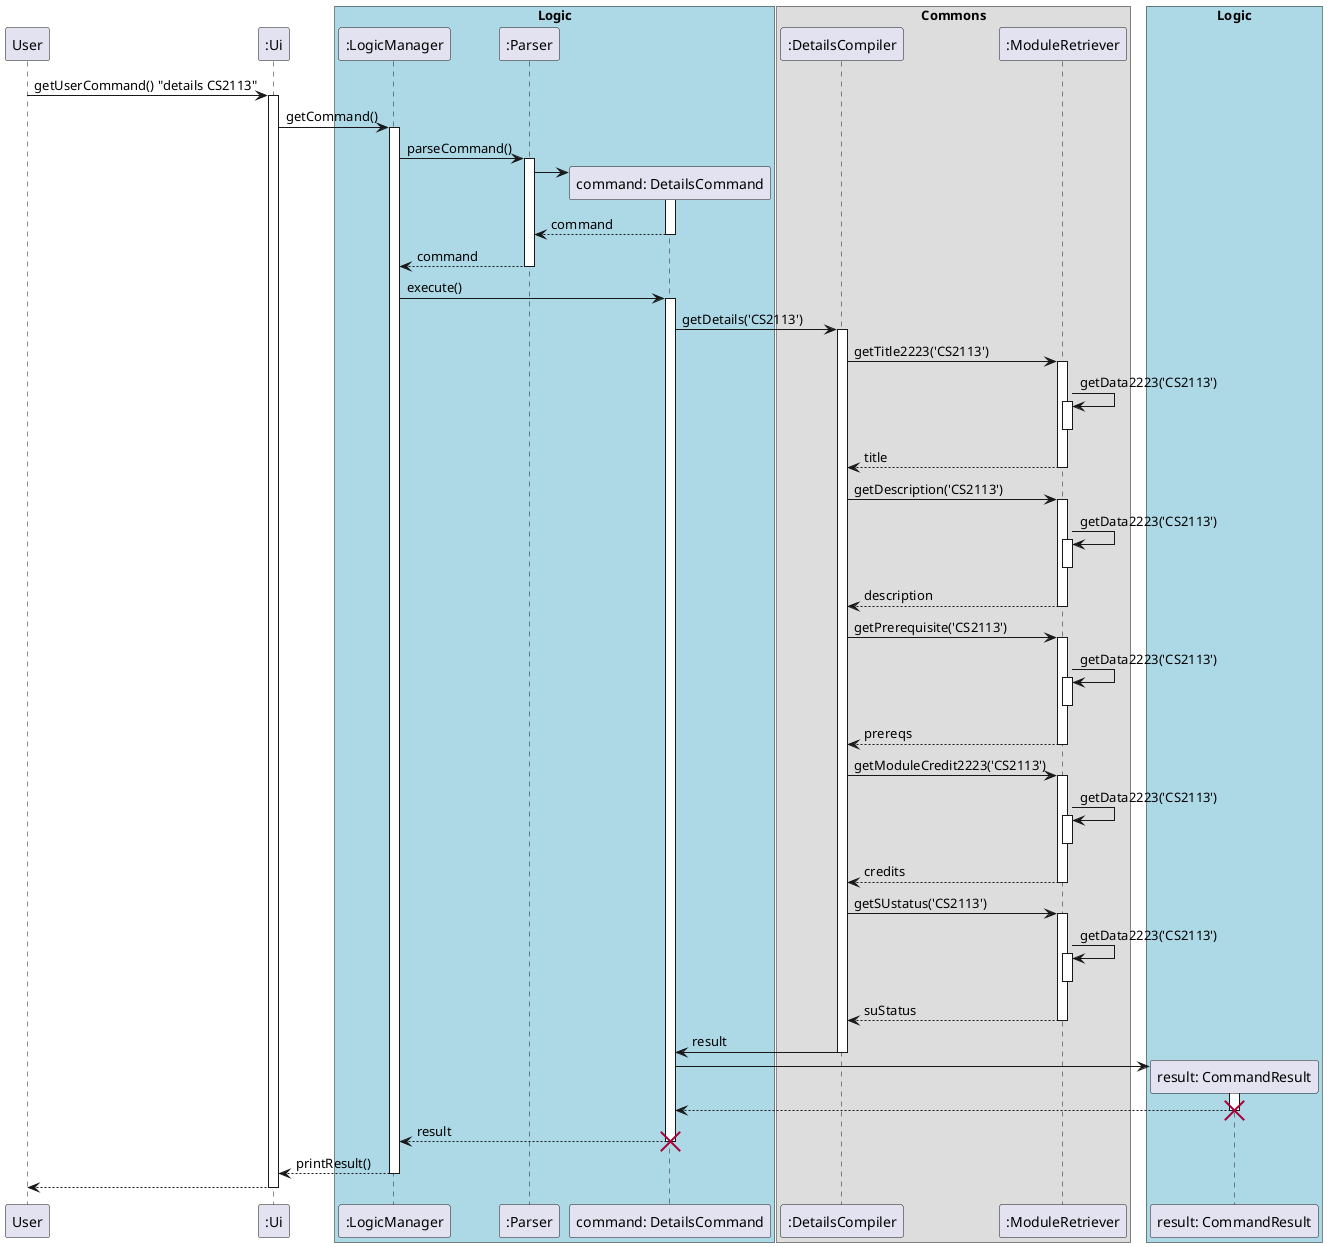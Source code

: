 @startuml
participant User
participant ":Ui" as Ui

box "Logic" #LightBlue
participant ":LogicManager" as LogicManager
participant ":Parser" as Parser
participant "command: DetailsCommand" as DetailsCommand
box "Commons"
participant ":DetailsCompiler" as DetailsCompiler
participant ":ModuleRetriever" as ModuleRetriever
end box
participant "result: CommandResult" as CommandResult
end box

box "Model" #LightPink

end box


User -> Ui: getUserCommand() "details CS2113"
activate Ui

Ui -> LogicManager: getCommand()
activate LogicManager

LogicManager -> Parser: parseCommand()
activate Parser

create DetailsCommand
Parser -> DetailsCommand
activate DetailsCommand

DetailsCommand --> Parser: command
deactivate DetailsCommand

Parser --> LogicManager: command
deactivate Parser


LogicManager -> DetailsCommand: execute()
activate DetailsCommand






DetailsCommand -> DetailsCompiler: getDetails('CS2113')
activate DetailsCompiler

DetailsCompiler -> ModuleRetriever: getTitle2223('CS2113')
activate ModuleRetriever
ModuleRetriever -> ModuleRetriever: getData2223('CS2113')
activate ModuleRetriever
deactivate ModuleRetriever
ModuleRetriever --> DetailsCompiler: title
deactivate ModuleRetriever

DetailsCompiler -> ModuleRetriever: getDescription('CS2113')
activate ModuleRetriever
ModuleRetriever -> ModuleRetriever: getData2223('CS2113')
activate ModuleRetriever
deactivate ModuleRetriever
ModuleRetriever --> DetailsCompiler: description
deactivate ModuleRetriever


DetailsCompiler -> ModuleRetriever: getPrerequisite('CS2113')
activate ModuleRetriever
ModuleRetriever -> ModuleRetriever: getData2223('CS2113')
activate ModuleRetriever
deactivate ModuleRetriever
ModuleRetriever --> DetailsCompiler: prereqs
deactivate ModuleRetriever


DetailsCompiler -> ModuleRetriever: getModuleCredit2223('CS2113')
activate ModuleRetriever
ModuleRetriever -> ModuleRetriever: getData2223('CS2113')
activate ModuleRetriever
deactivate ModuleRetriever
ModuleRetriever --> DetailsCompiler: credits
deactivate ModuleRetriever

DetailsCompiler -> ModuleRetriever: getSUstatus('CS2113')
activate ModuleRetriever
ModuleRetriever -> ModuleRetriever: getData2223('CS2113')
activate ModuleRetriever
deactivate ModuleRetriever
ModuleRetriever --> DetailsCompiler: suStatus
deactivate ModuleRetriever

DetailsCompiler -> DetailsCommand: result
deactivate DetailsCompiler

create CommandResult
DetailsCommand -> CommandResult
activate CommandResult
CommandResult --> DetailsCommand
deactivate CommandResult
destroy CommandResult

DetailsCommand --> LogicManager: result
deactivate DetailsCommand
destroy DetailsCommand

LogicManager --> Ui: printResult()
deactivate LogicManager

Ui --> User
deactivate Ui


@enduml